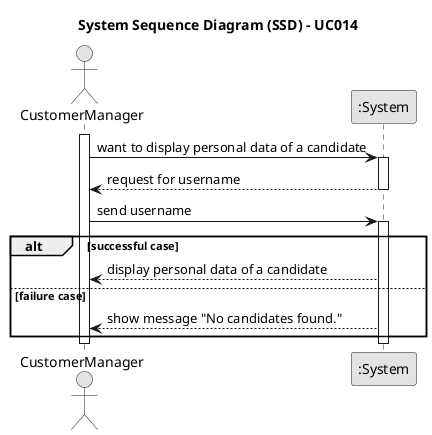 @startuml
skinparam monochrome true
skinparam packageStyle rectangle
skinparam shadowing false

title System Sequence Diagram (SSD) - UC014
actor CustomerManager as CM

activate CM

    CM -> ":System" : want to display personal data of a candidate

    activate ":System"

        ":System" --> CM: request for username

    deactivate ":System"

        CM -> ":System" : send username

    activate ":System"

        alt successful case

            ":System" --> CM: display personal data of a candidate
            else failure case
            ":System" --> CM: show message "No candidates found."

        end
    deactivate ":System"

deactivate CM

@enduml